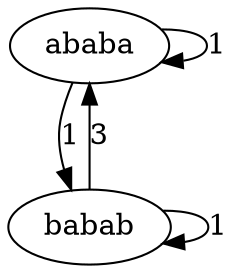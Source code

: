 digraph G {
ababa [label=ababa];
babab [label=babab];
babab->ababa  [label=3];
ababa->ababa  [label=1];
ababa->babab  [label=1];
babab->babab  [label=1];
}
